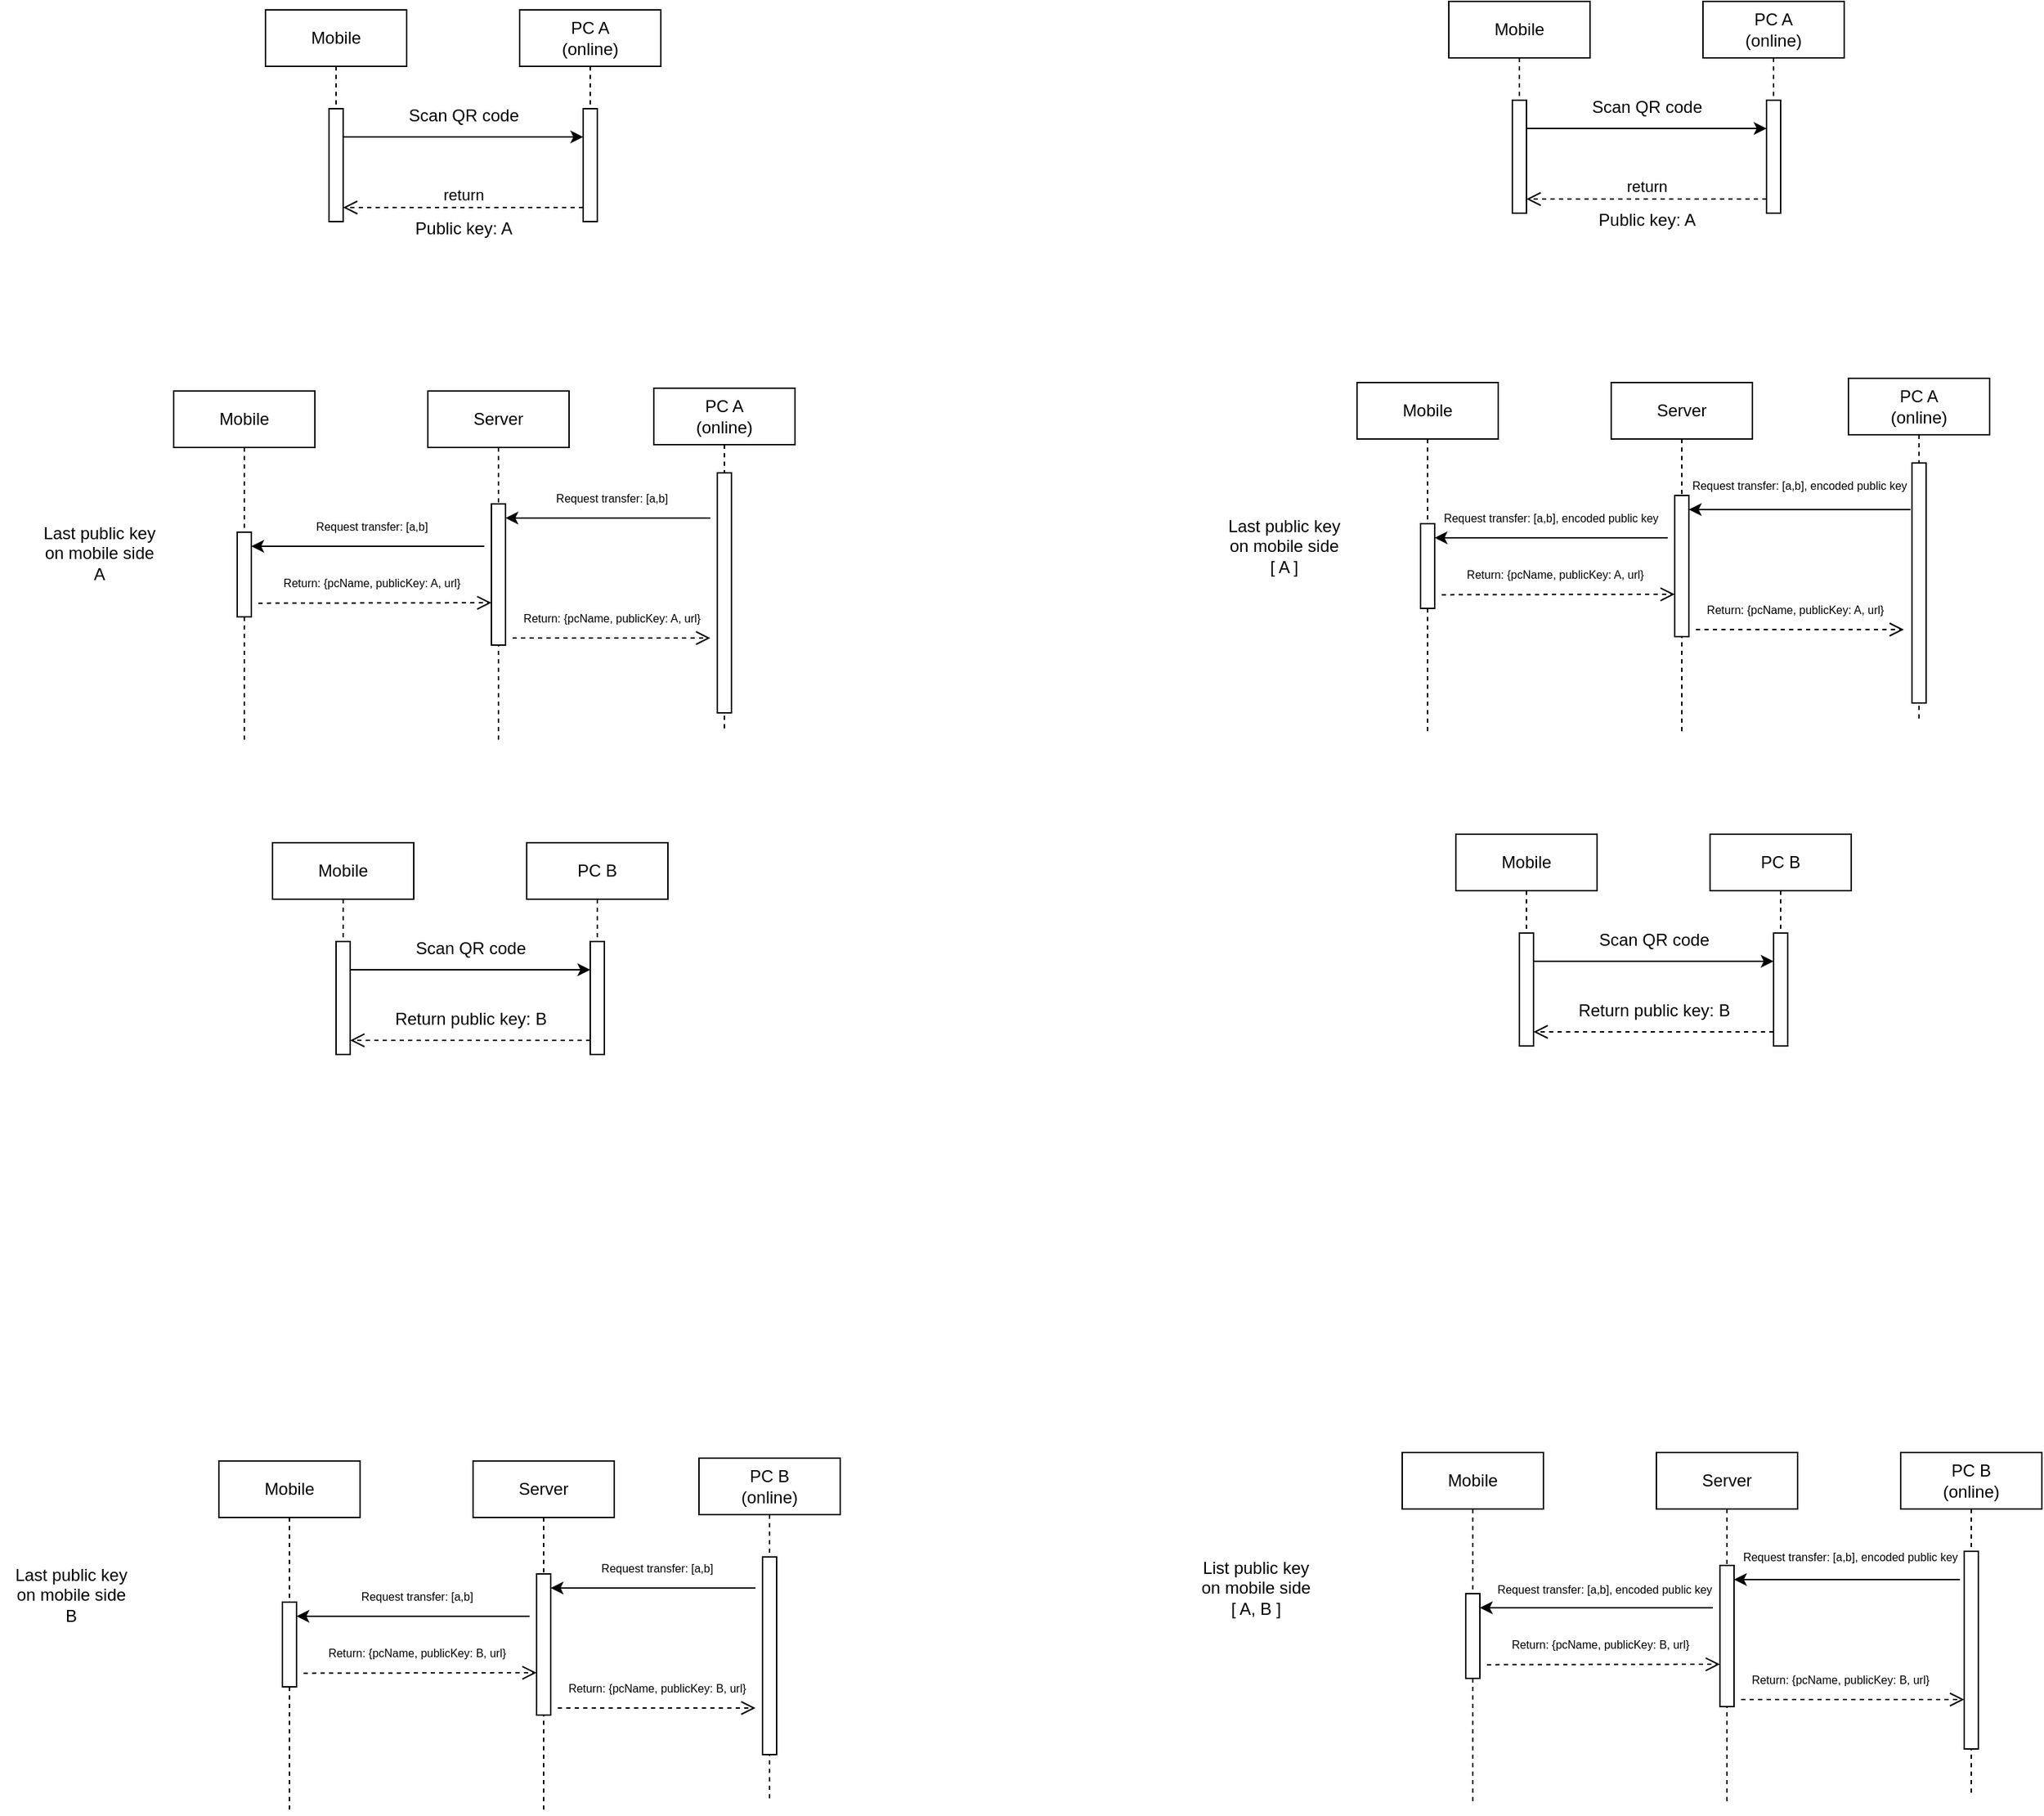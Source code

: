<mxfile version="21.1.8" type="github">
  <diagram name="Page-1" id="2YBvvXClWsGukQMizWep">
    <mxGraphModel dx="1195" dy="637" grid="0" gridSize="10" guides="1" tooltips="1" connect="1" arrows="1" fold="1" page="1" pageScale="1" pageWidth="850" pageHeight="1100" math="0" shadow="0">
      <root>
        <mxCell id="0" />
        <mxCell id="1" parent="0" />
        <mxCell id="aM9ryv3xv72pqoxQDRHE-1" value="Mobile" style="shape=umlLifeline;perimeter=lifelinePerimeter;whiteSpace=wrap;html=1;container=0;dropTarget=0;collapsible=0;recursiveResize=0;outlineConnect=0;portConstraint=eastwest;newEdgeStyle={&quot;edgeStyle&quot;:&quot;elbowEdgeStyle&quot;,&quot;elbow&quot;:&quot;vertical&quot;,&quot;curved&quot;:0,&quot;rounded&quot;:0};" parent="1" vertex="1">
          <mxGeometry x="235" y="120" width="100" height="150" as="geometry" />
        </mxCell>
        <mxCell id="aM9ryv3xv72pqoxQDRHE-2" value="" style="html=1;points=[];perimeter=orthogonalPerimeter;outlineConnect=0;targetShapes=umlLifeline;portConstraint=eastwest;newEdgeStyle={&quot;edgeStyle&quot;:&quot;elbowEdgeStyle&quot;,&quot;elbow&quot;:&quot;vertical&quot;,&quot;curved&quot;:0,&quot;rounded&quot;:0};" parent="aM9ryv3xv72pqoxQDRHE-1" vertex="1">
          <mxGeometry x="45" y="70" width="10" height="80" as="geometry" />
        </mxCell>
        <mxCell id="aM9ryv3xv72pqoxQDRHE-5" value="PC A&lt;br&gt;(online)" style="shape=umlLifeline;perimeter=lifelinePerimeter;whiteSpace=wrap;html=1;container=0;dropTarget=0;collapsible=0;recursiveResize=0;outlineConnect=0;portConstraint=eastwest;newEdgeStyle={&quot;edgeStyle&quot;:&quot;elbowEdgeStyle&quot;,&quot;elbow&quot;:&quot;vertical&quot;,&quot;curved&quot;:0,&quot;rounded&quot;:0};" parent="1" vertex="1">
          <mxGeometry x="415" y="120" width="100" height="150" as="geometry" />
        </mxCell>
        <mxCell id="aM9ryv3xv72pqoxQDRHE-6" value="" style="html=1;points=[];perimeter=orthogonalPerimeter;outlineConnect=0;targetShapes=umlLifeline;portConstraint=eastwest;newEdgeStyle={&quot;edgeStyle&quot;:&quot;elbowEdgeStyle&quot;,&quot;elbow&quot;:&quot;vertical&quot;,&quot;curved&quot;:0,&quot;rounded&quot;:0};" parent="aM9ryv3xv72pqoxQDRHE-5" vertex="1">
          <mxGeometry x="45" y="70" width="10" height="80" as="geometry" />
        </mxCell>
        <mxCell id="2AW4_zYqFoqguteAHVNt-7" value="" style="endArrow=classic;html=1;rounded=0;" edge="1" parent="1" source="aM9ryv3xv72pqoxQDRHE-2" target="aM9ryv3xv72pqoxQDRHE-6">
          <mxGeometry width="50" height="50" relative="1" as="geometry">
            <mxPoint x="290" y="230" as="sourcePoint" />
            <mxPoint x="450" y="210" as="targetPoint" />
            <Array as="points">
              <mxPoint x="370" y="210" />
            </Array>
          </mxGeometry>
        </mxCell>
        <mxCell id="2AW4_zYqFoqguteAHVNt-8" value="Scan QR code" style="text;html=1;align=center;verticalAlign=middle;resizable=0;points=[];autosize=1;strokeColor=none;fillColor=none;" vertex="1" parent="1">
          <mxGeometry x="325" y="180" width="100" height="30" as="geometry" />
        </mxCell>
        <mxCell id="2AW4_zYqFoqguteAHVNt-10" value="return" style="html=1;verticalAlign=bottom;endArrow=open;dashed=1;endSize=8;edgeStyle=elbowEdgeStyle;elbow=vertical;curved=0;rounded=0;" edge="1" parent="1" source="aM9ryv3xv72pqoxQDRHE-6" target="aM9ryv3xv72pqoxQDRHE-2">
          <mxGeometry relative="1" as="geometry">
            <mxPoint x="450" y="260" as="sourcePoint" />
            <mxPoint x="390" y="260" as="targetPoint" />
            <Array as="points">
              <mxPoint x="450" y="260" />
            </Array>
          </mxGeometry>
        </mxCell>
        <mxCell id="2AW4_zYqFoqguteAHVNt-11" value="Public key: A" style="text;html=1;align=center;verticalAlign=middle;resizable=0;points=[];autosize=1;strokeColor=none;fillColor=none;" vertex="1" parent="1">
          <mxGeometry x="330" y="260" width="90" height="30" as="geometry" />
        </mxCell>
        <mxCell id="2AW4_zYqFoqguteAHVNt-12" value="Mobile" style="shape=umlLifeline;perimeter=lifelinePerimeter;whiteSpace=wrap;html=1;container=0;dropTarget=0;collapsible=0;recursiveResize=0;outlineConnect=0;portConstraint=eastwest;newEdgeStyle={&quot;edgeStyle&quot;:&quot;elbowEdgeStyle&quot;,&quot;elbow&quot;:&quot;vertical&quot;,&quot;curved&quot;:0,&quot;rounded&quot;:0};" vertex="1" parent="1">
          <mxGeometry x="170" y="390" width="100" height="250" as="geometry" />
        </mxCell>
        <mxCell id="2AW4_zYqFoqguteAHVNt-13" value="" style="html=1;points=[];perimeter=orthogonalPerimeter;outlineConnect=0;targetShapes=umlLifeline;portConstraint=eastwest;newEdgeStyle={&quot;edgeStyle&quot;:&quot;elbowEdgeStyle&quot;,&quot;elbow&quot;:&quot;vertical&quot;,&quot;curved&quot;:0,&quot;rounded&quot;:0};" vertex="1" parent="2AW4_zYqFoqguteAHVNt-12">
          <mxGeometry x="45" y="100" width="10" height="60" as="geometry" />
        </mxCell>
        <mxCell id="2AW4_zYqFoqguteAHVNt-14" value="Server" style="shape=umlLifeline;perimeter=lifelinePerimeter;whiteSpace=wrap;html=1;container=0;dropTarget=0;collapsible=0;recursiveResize=0;outlineConnect=0;portConstraint=eastwest;newEdgeStyle={&quot;edgeStyle&quot;:&quot;elbowEdgeStyle&quot;,&quot;elbow&quot;:&quot;vertical&quot;,&quot;curved&quot;:0,&quot;rounded&quot;:0};" vertex="1" parent="1">
          <mxGeometry x="350" y="390" width="100" height="250" as="geometry" />
        </mxCell>
        <mxCell id="2AW4_zYqFoqguteAHVNt-15" value="" style="html=1;points=[];perimeter=orthogonalPerimeter;outlineConnect=0;targetShapes=umlLifeline;portConstraint=eastwest;newEdgeStyle={&quot;edgeStyle&quot;:&quot;elbowEdgeStyle&quot;,&quot;elbow&quot;:&quot;vertical&quot;,&quot;curved&quot;:0,&quot;rounded&quot;:0};" vertex="1" parent="2AW4_zYqFoqguteAHVNt-14">
          <mxGeometry x="45" y="80" width="10" height="100" as="geometry" />
        </mxCell>
        <mxCell id="2AW4_zYqFoqguteAHVNt-18" value="" style="html=1;verticalAlign=bottom;endArrow=open;dashed=1;endSize=8;edgeStyle=elbowEdgeStyle;elbow=vertical;curved=0;rounded=0;" edge="1" parent="1" target="2AW4_zYqFoqguteAHVNt-15">
          <mxGeometry relative="1" as="geometry">
            <mxPoint x="230" y="540.33" as="sourcePoint" />
            <mxPoint x="390" y="540" as="targetPoint" />
            <Array as="points">
              <mxPoint x="260" y="540" />
            </Array>
          </mxGeometry>
        </mxCell>
        <mxCell id="2AW4_zYqFoqguteAHVNt-20" value="PC A&lt;br&gt;(online)" style="shape=umlLifeline;perimeter=lifelinePerimeter;whiteSpace=wrap;html=1;container=0;dropTarget=0;collapsible=0;recursiveResize=0;outlineConnect=0;portConstraint=eastwest;newEdgeStyle={&quot;edgeStyle&quot;:&quot;elbowEdgeStyle&quot;,&quot;elbow&quot;:&quot;vertical&quot;,&quot;curved&quot;:0,&quot;rounded&quot;:0};" vertex="1" parent="1">
          <mxGeometry x="510" y="388" width="100" height="242" as="geometry" />
        </mxCell>
        <mxCell id="2AW4_zYqFoqguteAHVNt-21" value="" style="html=1;points=[];perimeter=orthogonalPerimeter;outlineConnect=0;targetShapes=umlLifeline;portConstraint=eastwest;newEdgeStyle={&quot;edgeStyle&quot;:&quot;elbowEdgeStyle&quot;,&quot;elbow&quot;:&quot;vertical&quot;,&quot;curved&quot;:0,&quot;rounded&quot;:0};" vertex="1" parent="2AW4_zYqFoqguteAHVNt-20">
          <mxGeometry x="45" y="60" width="10" height="170" as="geometry" />
        </mxCell>
        <mxCell id="2AW4_zYqFoqguteAHVNt-22" value="" style="endArrow=classic;html=1;rounded=0;" edge="1" parent="1" target="2AW4_zYqFoqguteAHVNt-15">
          <mxGeometry width="50" height="50" relative="1" as="geometry">
            <mxPoint x="550" y="480" as="sourcePoint" />
            <mxPoint x="410" y="470" as="targetPoint" />
            <Array as="points">
              <mxPoint x="410" y="480" />
            </Array>
          </mxGeometry>
        </mxCell>
        <mxCell id="2AW4_zYqFoqguteAHVNt-23" value="&lt;font style=&quot;font-size: 8px;&quot;&gt;Request transfer: [a,b]&lt;/font&gt;" style="text;html=1;align=center;verticalAlign=middle;resizable=0;points=[];autosize=1;strokeColor=none;fillColor=none;" vertex="1" parent="1">
          <mxGeometry x="430" y="450" width="100" height="30" as="geometry" />
        </mxCell>
        <mxCell id="2AW4_zYqFoqguteAHVNt-24" value="" style="endArrow=classic;html=1;rounded=0;" edge="1" parent="1" target="2AW4_zYqFoqguteAHVNt-13">
          <mxGeometry width="50" height="50" relative="1" as="geometry">
            <mxPoint x="390" y="500" as="sourcePoint" />
            <mxPoint x="450" y="500" as="targetPoint" />
            <Array as="points">
              <mxPoint x="350" y="500" />
              <mxPoint x="310" y="500" />
              <mxPoint x="230" y="500" />
            </Array>
          </mxGeometry>
        </mxCell>
        <mxCell id="2AW4_zYqFoqguteAHVNt-27" value="&lt;font style=&quot;font-size: 8px;&quot;&gt;Request transfer: [a,b]&lt;/font&gt;" style="text;html=1;align=center;verticalAlign=middle;resizable=0;points=[];autosize=1;strokeColor=none;fillColor=none;" vertex="1" parent="1">
          <mxGeometry x="260" y="470" width="100" height="30" as="geometry" />
        </mxCell>
        <mxCell id="2AW4_zYqFoqguteAHVNt-29" value="&lt;font style=&quot;font-size: 8px;&quot;&gt;Return: {pcName, publicKey: A, url}&lt;/font&gt;" style="text;html=1;align=center;verticalAlign=middle;resizable=0;points=[];autosize=1;strokeColor=none;fillColor=none;" vertex="1" parent="1">
          <mxGeometry x="235" y="510" width="150" height="30" as="geometry" />
        </mxCell>
        <mxCell id="2AW4_zYqFoqguteAHVNt-31" value="&lt;font style=&quot;font-size: 8px;&quot;&gt;Return: {pcName, publicKey: A, url}&lt;/font&gt;" style="text;html=1;align=center;verticalAlign=middle;resizable=0;points=[];autosize=1;strokeColor=none;fillColor=none;" vertex="1" parent="1">
          <mxGeometry x="405" y="535" width="150" height="30" as="geometry" />
        </mxCell>
        <mxCell id="2AW4_zYqFoqguteAHVNt-32" value="" style="html=1;verticalAlign=bottom;endArrow=open;dashed=1;endSize=8;edgeStyle=elbowEdgeStyle;elbow=vertical;curved=0;rounded=0;" edge="1" parent="1">
          <mxGeometry relative="1" as="geometry">
            <mxPoint x="410" y="565" as="sourcePoint" />
            <mxPoint x="550" y="565" as="targetPoint" />
            <Array as="points">
              <mxPoint x="480" y="565" />
            </Array>
          </mxGeometry>
        </mxCell>
        <mxCell id="2AW4_zYqFoqguteAHVNt-61" value="Mobile" style="shape=umlLifeline;perimeter=lifelinePerimeter;whiteSpace=wrap;html=1;container=0;dropTarget=0;collapsible=0;recursiveResize=0;outlineConnect=0;portConstraint=eastwest;newEdgeStyle={&quot;edgeStyle&quot;:&quot;elbowEdgeStyle&quot;,&quot;elbow&quot;:&quot;vertical&quot;,&quot;curved&quot;:0,&quot;rounded&quot;:0};" vertex="1" parent="1">
          <mxGeometry x="202" y="1148" width="100" height="250" as="geometry" />
        </mxCell>
        <mxCell id="2AW4_zYqFoqguteAHVNt-62" value="" style="html=1;points=[];perimeter=orthogonalPerimeter;outlineConnect=0;targetShapes=umlLifeline;portConstraint=eastwest;newEdgeStyle={&quot;edgeStyle&quot;:&quot;elbowEdgeStyle&quot;,&quot;elbow&quot;:&quot;vertical&quot;,&quot;curved&quot;:0,&quot;rounded&quot;:0};" vertex="1" parent="2AW4_zYqFoqguteAHVNt-61">
          <mxGeometry x="45" y="100" width="10" height="60" as="geometry" />
        </mxCell>
        <mxCell id="2AW4_zYqFoqguteAHVNt-63" value="Server" style="shape=umlLifeline;perimeter=lifelinePerimeter;whiteSpace=wrap;html=1;container=0;dropTarget=0;collapsible=0;recursiveResize=0;outlineConnect=0;portConstraint=eastwest;newEdgeStyle={&quot;edgeStyle&quot;:&quot;elbowEdgeStyle&quot;,&quot;elbow&quot;:&quot;vertical&quot;,&quot;curved&quot;:0,&quot;rounded&quot;:0};" vertex="1" parent="1">
          <mxGeometry x="382" y="1148" width="100" height="250" as="geometry" />
        </mxCell>
        <mxCell id="2AW4_zYqFoqguteAHVNt-64" value="" style="html=1;points=[];perimeter=orthogonalPerimeter;outlineConnect=0;targetShapes=umlLifeline;portConstraint=eastwest;newEdgeStyle={&quot;edgeStyle&quot;:&quot;elbowEdgeStyle&quot;,&quot;elbow&quot;:&quot;vertical&quot;,&quot;curved&quot;:0,&quot;rounded&quot;:0};" vertex="1" parent="2AW4_zYqFoqguteAHVNt-63">
          <mxGeometry x="45" y="80" width="10" height="100" as="geometry" />
        </mxCell>
        <mxCell id="2AW4_zYqFoqguteAHVNt-65" value="" style="html=1;verticalAlign=bottom;endArrow=open;dashed=1;endSize=8;edgeStyle=elbowEdgeStyle;elbow=vertical;curved=0;rounded=0;" edge="1" parent="1" target="2AW4_zYqFoqguteAHVNt-64">
          <mxGeometry relative="1" as="geometry">
            <mxPoint x="262" y="1298.33" as="sourcePoint" />
            <mxPoint x="422" y="1298" as="targetPoint" />
            <Array as="points">
              <mxPoint x="292" y="1298" />
            </Array>
          </mxGeometry>
        </mxCell>
        <mxCell id="2AW4_zYqFoqguteAHVNt-66" value="PC B&lt;br&gt;(online)" style="shape=umlLifeline;perimeter=lifelinePerimeter;whiteSpace=wrap;html=1;container=0;dropTarget=0;collapsible=0;recursiveResize=0;outlineConnect=0;portConstraint=eastwest;newEdgeStyle={&quot;edgeStyle&quot;:&quot;elbowEdgeStyle&quot;,&quot;elbow&quot;:&quot;vertical&quot;,&quot;curved&quot;:0,&quot;rounded&quot;:0};" vertex="1" parent="1">
          <mxGeometry x="542" y="1146" width="100" height="242" as="geometry" />
        </mxCell>
        <mxCell id="2AW4_zYqFoqguteAHVNt-67" value="" style="html=1;points=[];perimeter=orthogonalPerimeter;outlineConnect=0;targetShapes=umlLifeline;portConstraint=eastwest;newEdgeStyle={&quot;edgeStyle&quot;:&quot;elbowEdgeStyle&quot;,&quot;elbow&quot;:&quot;vertical&quot;,&quot;curved&quot;:0,&quot;rounded&quot;:0};" vertex="1" parent="2AW4_zYqFoqguteAHVNt-66">
          <mxGeometry x="45" y="70" width="10" height="140" as="geometry" />
        </mxCell>
        <mxCell id="2AW4_zYqFoqguteAHVNt-68" value="" style="endArrow=classic;html=1;rounded=0;" edge="1" parent="1" target="2AW4_zYqFoqguteAHVNt-64">
          <mxGeometry width="50" height="50" relative="1" as="geometry">
            <mxPoint x="582" y="1238" as="sourcePoint" />
            <mxPoint x="442" y="1228" as="targetPoint" />
            <Array as="points">
              <mxPoint x="442" y="1238" />
            </Array>
          </mxGeometry>
        </mxCell>
        <mxCell id="2AW4_zYqFoqguteAHVNt-69" value="&lt;font style=&quot;font-size: 8px;&quot;&gt;Request transfer: [a,b]&lt;/font&gt;" style="text;html=1;align=center;verticalAlign=middle;resizable=0;points=[];autosize=1;strokeColor=none;fillColor=none;" vertex="1" parent="1">
          <mxGeometry x="462" y="1208" width="100" height="30" as="geometry" />
        </mxCell>
        <mxCell id="2AW4_zYqFoqguteAHVNt-70" value="" style="endArrow=classic;html=1;rounded=0;" edge="1" parent="1" target="2AW4_zYqFoqguteAHVNt-62">
          <mxGeometry width="50" height="50" relative="1" as="geometry">
            <mxPoint x="422" y="1258" as="sourcePoint" />
            <mxPoint x="482" y="1258" as="targetPoint" />
            <Array as="points">
              <mxPoint x="382" y="1258" />
              <mxPoint x="342" y="1258" />
              <mxPoint x="262" y="1258" />
            </Array>
          </mxGeometry>
        </mxCell>
        <mxCell id="2AW4_zYqFoqguteAHVNt-71" value="&lt;font style=&quot;font-size: 8px;&quot;&gt;Request transfer: [a,b]&lt;/font&gt;" style="text;html=1;align=center;verticalAlign=middle;resizable=0;points=[];autosize=1;strokeColor=none;fillColor=none;" vertex="1" parent="1">
          <mxGeometry x="292" y="1228" width="100" height="30" as="geometry" />
        </mxCell>
        <mxCell id="2AW4_zYqFoqguteAHVNt-72" value="&lt;font style=&quot;font-size: 8px;&quot;&gt;Return: {pcName, publicKey: B, url}&lt;/font&gt;" style="text;html=1;align=center;verticalAlign=middle;resizable=0;points=[];autosize=1;strokeColor=none;fillColor=none;" vertex="1" parent="1">
          <mxGeometry x="267" y="1268" width="150" height="30" as="geometry" />
        </mxCell>
        <mxCell id="2AW4_zYqFoqguteAHVNt-73" value="&lt;font style=&quot;font-size: 8px;&quot;&gt;Return: {pcName, publicKey: B, url}&lt;/font&gt;" style="text;html=1;align=center;verticalAlign=middle;resizable=0;points=[];autosize=1;strokeColor=none;fillColor=none;" vertex="1" parent="1">
          <mxGeometry x="437" y="1293" width="150" height="30" as="geometry" />
        </mxCell>
        <mxCell id="2AW4_zYqFoqguteAHVNt-74" value="" style="html=1;verticalAlign=bottom;endArrow=open;dashed=1;endSize=8;edgeStyle=elbowEdgeStyle;elbow=vertical;curved=0;rounded=0;" edge="1" parent="1">
          <mxGeometry relative="1" as="geometry">
            <mxPoint x="442" y="1323" as="sourcePoint" />
            <mxPoint x="582" y="1323" as="targetPoint" />
            <Array as="points">
              <mxPoint x="512" y="1323" />
            </Array>
          </mxGeometry>
        </mxCell>
        <mxCell id="2AW4_zYqFoqguteAHVNt-75" value="Last public key&lt;br&gt;on mobile side&lt;br&gt;A" style="text;html=1;align=center;verticalAlign=middle;resizable=0;points=[];autosize=1;strokeColor=none;fillColor=none;" vertex="1" parent="1">
          <mxGeometry x="67" y="475" width="100" height="60" as="geometry" />
        </mxCell>
        <mxCell id="2AW4_zYqFoqguteAHVNt-76" value="Mobile" style="shape=umlLifeline;perimeter=lifelinePerimeter;whiteSpace=wrap;html=1;container=0;dropTarget=0;collapsible=0;recursiveResize=0;outlineConnect=0;portConstraint=eastwest;newEdgeStyle={&quot;edgeStyle&quot;:&quot;elbowEdgeStyle&quot;,&quot;elbow&quot;:&quot;vertical&quot;,&quot;curved&quot;:0,&quot;rounded&quot;:0};" vertex="1" parent="1">
          <mxGeometry x="240" y="710" width="100" height="150" as="geometry" />
        </mxCell>
        <mxCell id="2AW4_zYqFoqguteAHVNt-77" value="" style="html=1;points=[];perimeter=orthogonalPerimeter;outlineConnect=0;targetShapes=umlLifeline;portConstraint=eastwest;newEdgeStyle={&quot;edgeStyle&quot;:&quot;elbowEdgeStyle&quot;,&quot;elbow&quot;:&quot;vertical&quot;,&quot;curved&quot;:0,&quot;rounded&quot;:0};" vertex="1" parent="2AW4_zYqFoqguteAHVNt-76">
          <mxGeometry x="45" y="70" width="10" height="80" as="geometry" />
        </mxCell>
        <mxCell id="2AW4_zYqFoqguteAHVNt-78" value="PC B" style="shape=umlLifeline;perimeter=lifelinePerimeter;whiteSpace=wrap;html=1;container=0;dropTarget=0;collapsible=0;recursiveResize=0;outlineConnect=0;portConstraint=eastwest;newEdgeStyle={&quot;edgeStyle&quot;:&quot;elbowEdgeStyle&quot;,&quot;elbow&quot;:&quot;vertical&quot;,&quot;curved&quot;:0,&quot;rounded&quot;:0};" vertex="1" parent="1">
          <mxGeometry x="420" y="710" width="100" height="150" as="geometry" />
        </mxCell>
        <mxCell id="2AW4_zYqFoqguteAHVNt-79" value="" style="html=1;points=[];perimeter=orthogonalPerimeter;outlineConnect=0;targetShapes=umlLifeline;portConstraint=eastwest;newEdgeStyle={&quot;edgeStyle&quot;:&quot;elbowEdgeStyle&quot;,&quot;elbow&quot;:&quot;vertical&quot;,&quot;curved&quot;:0,&quot;rounded&quot;:0};" vertex="1" parent="2AW4_zYqFoqguteAHVNt-78">
          <mxGeometry x="45" y="70" width="10" height="80" as="geometry" />
        </mxCell>
        <mxCell id="2AW4_zYqFoqguteAHVNt-80" value="" style="endArrow=classic;html=1;rounded=0;" edge="1" parent="1" source="2AW4_zYqFoqguteAHVNt-77" target="2AW4_zYqFoqguteAHVNt-79">
          <mxGeometry width="50" height="50" relative="1" as="geometry">
            <mxPoint x="295" y="820" as="sourcePoint" />
            <mxPoint x="455" y="800" as="targetPoint" />
            <Array as="points">
              <mxPoint x="375" y="800" />
            </Array>
          </mxGeometry>
        </mxCell>
        <mxCell id="2AW4_zYqFoqguteAHVNt-81" value="Scan QR code" style="text;html=1;align=center;verticalAlign=middle;resizable=0;points=[];autosize=1;strokeColor=none;fillColor=none;" vertex="1" parent="1">
          <mxGeometry x="330" y="770" width="100" height="30" as="geometry" />
        </mxCell>
        <mxCell id="2AW4_zYqFoqguteAHVNt-82" value="" style="html=1;verticalAlign=bottom;endArrow=open;dashed=1;endSize=8;edgeStyle=elbowEdgeStyle;elbow=vertical;curved=0;rounded=0;" edge="1" parent="1" source="2AW4_zYqFoqguteAHVNt-79" target="2AW4_zYqFoqguteAHVNt-77">
          <mxGeometry relative="1" as="geometry">
            <mxPoint x="455" y="850" as="sourcePoint" />
            <mxPoint x="395" y="850" as="targetPoint" />
            <Array as="points">
              <mxPoint x="455" y="850" />
            </Array>
          </mxGeometry>
        </mxCell>
        <mxCell id="2AW4_zYqFoqguteAHVNt-83" value="Return public key: B" style="text;html=1;align=center;verticalAlign=middle;resizable=0;points=[];autosize=1;strokeColor=none;fillColor=none;" vertex="1" parent="1">
          <mxGeometry x="315" y="820" width="130" height="30" as="geometry" />
        </mxCell>
        <mxCell id="2AW4_zYqFoqguteAHVNt-85" value="Last public key&lt;br&gt;on mobile side&lt;br&gt;B" style="text;html=1;align=center;verticalAlign=middle;resizable=0;points=[];autosize=1;strokeColor=none;fillColor=none;" vertex="1" parent="1">
          <mxGeometry x="47" y="1213" width="100" height="60" as="geometry" />
        </mxCell>
        <mxCell id="2AW4_zYqFoqguteAHVNt-132" value="Mobile" style="shape=umlLifeline;perimeter=lifelinePerimeter;whiteSpace=wrap;html=1;container=0;dropTarget=0;collapsible=0;recursiveResize=0;outlineConnect=0;portConstraint=eastwest;newEdgeStyle={&quot;edgeStyle&quot;:&quot;elbowEdgeStyle&quot;,&quot;elbow&quot;:&quot;vertical&quot;,&quot;curved&quot;:0,&quot;rounded&quot;:0};" vertex="1" parent="1">
          <mxGeometry x="1073" y="114" width="100" height="150" as="geometry" />
        </mxCell>
        <mxCell id="2AW4_zYqFoqguteAHVNt-133" value="" style="html=1;points=[];perimeter=orthogonalPerimeter;outlineConnect=0;targetShapes=umlLifeline;portConstraint=eastwest;newEdgeStyle={&quot;edgeStyle&quot;:&quot;elbowEdgeStyle&quot;,&quot;elbow&quot;:&quot;vertical&quot;,&quot;curved&quot;:0,&quot;rounded&quot;:0};" vertex="1" parent="2AW4_zYqFoqguteAHVNt-132">
          <mxGeometry x="45" y="70" width="10" height="80" as="geometry" />
        </mxCell>
        <mxCell id="2AW4_zYqFoqguteAHVNt-134" value="PC A&lt;br&gt;(online)" style="shape=umlLifeline;perimeter=lifelinePerimeter;whiteSpace=wrap;html=1;container=0;dropTarget=0;collapsible=0;recursiveResize=0;outlineConnect=0;portConstraint=eastwest;newEdgeStyle={&quot;edgeStyle&quot;:&quot;elbowEdgeStyle&quot;,&quot;elbow&quot;:&quot;vertical&quot;,&quot;curved&quot;:0,&quot;rounded&quot;:0};" vertex="1" parent="1">
          <mxGeometry x="1253" y="114" width="100" height="150" as="geometry" />
        </mxCell>
        <mxCell id="2AW4_zYqFoqguteAHVNt-135" value="" style="html=1;points=[];perimeter=orthogonalPerimeter;outlineConnect=0;targetShapes=umlLifeline;portConstraint=eastwest;newEdgeStyle={&quot;edgeStyle&quot;:&quot;elbowEdgeStyle&quot;,&quot;elbow&quot;:&quot;vertical&quot;,&quot;curved&quot;:0,&quot;rounded&quot;:0};" vertex="1" parent="2AW4_zYqFoqguteAHVNt-134">
          <mxGeometry x="45" y="70" width="10" height="80" as="geometry" />
        </mxCell>
        <mxCell id="2AW4_zYqFoqguteAHVNt-136" value="" style="endArrow=classic;html=1;rounded=0;" edge="1" parent="1" source="2AW4_zYqFoqguteAHVNt-133" target="2AW4_zYqFoqguteAHVNt-135">
          <mxGeometry width="50" height="50" relative="1" as="geometry">
            <mxPoint x="1128" y="224" as="sourcePoint" />
            <mxPoint x="1288" y="204" as="targetPoint" />
            <Array as="points">
              <mxPoint x="1208" y="204" />
            </Array>
          </mxGeometry>
        </mxCell>
        <mxCell id="2AW4_zYqFoqguteAHVNt-137" value="Scan QR code" style="text;html=1;align=center;verticalAlign=middle;resizable=0;points=[];autosize=1;strokeColor=none;fillColor=none;" vertex="1" parent="1">
          <mxGeometry x="1163" y="174" width="100" height="30" as="geometry" />
        </mxCell>
        <mxCell id="2AW4_zYqFoqguteAHVNt-138" value="return" style="html=1;verticalAlign=bottom;endArrow=open;dashed=1;endSize=8;edgeStyle=elbowEdgeStyle;elbow=vertical;curved=0;rounded=0;" edge="1" parent="1" source="2AW4_zYqFoqguteAHVNt-135" target="2AW4_zYqFoqguteAHVNt-133">
          <mxGeometry relative="1" as="geometry">
            <mxPoint x="1288" y="254" as="sourcePoint" />
            <mxPoint x="1228" y="254" as="targetPoint" />
            <Array as="points">
              <mxPoint x="1288" y="254" />
            </Array>
          </mxGeometry>
        </mxCell>
        <mxCell id="2AW4_zYqFoqguteAHVNt-139" value="Public key: A" style="text;html=1;align=center;verticalAlign=middle;resizable=0;points=[];autosize=1;strokeColor=none;fillColor=none;" vertex="1" parent="1">
          <mxGeometry x="1168" y="254" width="90" height="30" as="geometry" />
        </mxCell>
        <mxCell id="2AW4_zYqFoqguteAHVNt-140" value="Mobile" style="shape=umlLifeline;perimeter=lifelinePerimeter;whiteSpace=wrap;html=1;container=0;dropTarget=0;collapsible=0;recursiveResize=0;outlineConnect=0;portConstraint=eastwest;newEdgeStyle={&quot;edgeStyle&quot;:&quot;elbowEdgeStyle&quot;,&quot;elbow&quot;:&quot;vertical&quot;,&quot;curved&quot;:0,&quot;rounded&quot;:0};" vertex="1" parent="1">
          <mxGeometry x="1008" y="384" width="100" height="250" as="geometry" />
        </mxCell>
        <mxCell id="2AW4_zYqFoqguteAHVNt-141" value="" style="html=1;points=[];perimeter=orthogonalPerimeter;outlineConnect=0;targetShapes=umlLifeline;portConstraint=eastwest;newEdgeStyle={&quot;edgeStyle&quot;:&quot;elbowEdgeStyle&quot;,&quot;elbow&quot;:&quot;vertical&quot;,&quot;curved&quot;:0,&quot;rounded&quot;:0};" vertex="1" parent="2AW4_zYqFoqguteAHVNt-140">
          <mxGeometry x="45" y="100" width="10" height="60" as="geometry" />
        </mxCell>
        <mxCell id="2AW4_zYqFoqguteAHVNt-142" value="Server" style="shape=umlLifeline;perimeter=lifelinePerimeter;whiteSpace=wrap;html=1;container=0;dropTarget=0;collapsible=0;recursiveResize=0;outlineConnect=0;portConstraint=eastwest;newEdgeStyle={&quot;edgeStyle&quot;:&quot;elbowEdgeStyle&quot;,&quot;elbow&quot;:&quot;vertical&quot;,&quot;curved&quot;:0,&quot;rounded&quot;:0};" vertex="1" parent="1">
          <mxGeometry x="1188" y="384" width="100" height="250" as="geometry" />
        </mxCell>
        <mxCell id="2AW4_zYqFoqguteAHVNt-143" value="" style="html=1;points=[];perimeter=orthogonalPerimeter;outlineConnect=0;targetShapes=umlLifeline;portConstraint=eastwest;newEdgeStyle={&quot;edgeStyle&quot;:&quot;elbowEdgeStyle&quot;,&quot;elbow&quot;:&quot;vertical&quot;,&quot;curved&quot;:0,&quot;rounded&quot;:0};" vertex="1" parent="2AW4_zYqFoqguteAHVNt-142">
          <mxGeometry x="45" y="80" width="10" height="100" as="geometry" />
        </mxCell>
        <mxCell id="2AW4_zYqFoqguteAHVNt-144" value="" style="html=1;verticalAlign=bottom;endArrow=open;dashed=1;endSize=8;edgeStyle=elbowEdgeStyle;elbow=vertical;curved=0;rounded=0;" edge="1" parent="1" target="2AW4_zYqFoqguteAHVNt-143">
          <mxGeometry relative="1" as="geometry">
            <mxPoint x="1068" y="534.33" as="sourcePoint" />
            <mxPoint x="1228" y="534" as="targetPoint" />
            <Array as="points">
              <mxPoint x="1098" y="534" />
            </Array>
          </mxGeometry>
        </mxCell>
        <mxCell id="2AW4_zYqFoqguteAHVNt-145" value="PC A&lt;br&gt;(online)" style="shape=umlLifeline;perimeter=lifelinePerimeter;whiteSpace=wrap;html=1;container=0;dropTarget=0;collapsible=0;recursiveResize=0;outlineConnect=0;portConstraint=eastwest;newEdgeStyle={&quot;edgeStyle&quot;:&quot;elbowEdgeStyle&quot;,&quot;elbow&quot;:&quot;vertical&quot;,&quot;curved&quot;:0,&quot;rounded&quot;:0};" vertex="1" parent="1">
          <mxGeometry x="1356" y="381" width="100" height="242" as="geometry" />
        </mxCell>
        <mxCell id="2AW4_zYqFoqguteAHVNt-146" value="" style="html=1;points=[];perimeter=orthogonalPerimeter;outlineConnect=0;targetShapes=umlLifeline;portConstraint=eastwest;newEdgeStyle={&quot;edgeStyle&quot;:&quot;elbowEdgeStyle&quot;,&quot;elbow&quot;:&quot;vertical&quot;,&quot;curved&quot;:0,&quot;rounded&quot;:0};" vertex="1" parent="2AW4_zYqFoqguteAHVNt-145">
          <mxGeometry x="45" y="60" width="10" height="170" as="geometry" />
        </mxCell>
        <mxCell id="2AW4_zYqFoqguteAHVNt-147" value="" style="endArrow=classic;html=1;rounded=0;" edge="1" parent="1" target="2AW4_zYqFoqguteAHVNt-143">
          <mxGeometry width="50" height="50" relative="1" as="geometry">
            <mxPoint x="1400" y="474" as="sourcePoint" />
            <mxPoint x="1248" y="464" as="targetPoint" />
            <Array as="points">
              <mxPoint x="1248" y="474" />
            </Array>
          </mxGeometry>
        </mxCell>
        <mxCell id="2AW4_zYqFoqguteAHVNt-148" value="&lt;font style=&quot;font-size: 8px;&quot;&gt;Request transfer: [a,b], encoded public key&lt;/font&gt;" style="text;html=1;align=center;verticalAlign=middle;resizable=0;points=[];autosize=1;strokeColor=none;fillColor=none;" vertex="1" parent="1">
          <mxGeometry x="1236" y="443" width="170" height="26" as="geometry" />
        </mxCell>
        <mxCell id="2AW4_zYqFoqguteAHVNt-149" value="" style="endArrow=classic;html=1;rounded=0;" edge="1" parent="1" target="2AW4_zYqFoqguteAHVNt-141">
          <mxGeometry width="50" height="50" relative="1" as="geometry">
            <mxPoint x="1228" y="494" as="sourcePoint" />
            <mxPoint x="1288" y="494" as="targetPoint" />
            <Array as="points">
              <mxPoint x="1188" y="494" />
              <mxPoint x="1148" y="494" />
              <mxPoint x="1068" y="494" />
            </Array>
          </mxGeometry>
        </mxCell>
        <mxCell id="2AW4_zYqFoqguteAHVNt-150" value="&lt;font style=&quot;font-size: 8px;&quot;&gt;Request transfer: [a,b], encoded public key&lt;/font&gt;" style="text;html=1;align=center;verticalAlign=middle;resizable=0;points=[];autosize=1;strokeColor=none;fillColor=none;" vertex="1" parent="1">
          <mxGeometry x="1060" y="466" width="170" height="26" as="geometry" />
        </mxCell>
        <mxCell id="2AW4_zYqFoqguteAHVNt-151" value="&lt;font style=&quot;font-size: 8px;&quot;&gt;Return: {pcName, publicKey: A, url}&lt;/font&gt;" style="text;html=1;align=center;verticalAlign=middle;resizable=0;points=[];autosize=1;strokeColor=none;fillColor=none;" vertex="1" parent="1">
          <mxGeometry x="1073" y="504" width="150" height="30" as="geometry" />
        </mxCell>
        <mxCell id="2AW4_zYqFoqguteAHVNt-152" value="&lt;font style=&quot;font-size: 8px;&quot;&gt;Return: {pcName, publicKey: A, url}&lt;/font&gt;" style="text;html=1;align=center;verticalAlign=middle;resizable=0;points=[];autosize=1;strokeColor=none;fillColor=none;" vertex="1" parent="1">
          <mxGeometry x="1243" y="529" width="150" height="30" as="geometry" />
        </mxCell>
        <mxCell id="2AW4_zYqFoqguteAHVNt-153" value="" style="html=1;verticalAlign=bottom;endArrow=open;dashed=1;endSize=8;edgeStyle=elbowEdgeStyle;elbow=vertical;curved=0;rounded=0;entryX=1.015;entryY=0.981;entryDx=0;entryDy=0;entryPerimeter=0;" edge="1" parent="1" target="2AW4_zYqFoqguteAHVNt-152">
          <mxGeometry relative="1" as="geometry">
            <mxPoint x="1248" y="559" as="sourcePoint" />
            <mxPoint x="1388" y="559" as="targetPoint" />
            <Array as="points">
              <mxPoint x="1318" y="559" />
            </Array>
          </mxGeometry>
        </mxCell>
        <mxCell id="2AW4_zYqFoqguteAHVNt-154" value="Mobile" style="shape=umlLifeline;perimeter=lifelinePerimeter;whiteSpace=wrap;html=1;container=0;dropTarget=0;collapsible=0;recursiveResize=0;outlineConnect=0;portConstraint=eastwest;newEdgeStyle={&quot;edgeStyle&quot;:&quot;elbowEdgeStyle&quot;,&quot;elbow&quot;:&quot;vertical&quot;,&quot;curved&quot;:0,&quot;rounded&quot;:0};" vertex="1" parent="1">
          <mxGeometry x="1040" y="1142" width="100" height="250" as="geometry" />
        </mxCell>
        <mxCell id="2AW4_zYqFoqguteAHVNt-155" value="" style="html=1;points=[];perimeter=orthogonalPerimeter;outlineConnect=0;targetShapes=umlLifeline;portConstraint=eastwest;newEdgeStyle={&quot;edgeStyle&quot;:&quot;elbowEdgeStyle&quot;,&quot;elbow&quot;:&quot;vertical&quot;,&quot;curved&quot;:0,&quot;rounded&quot;:0};" vertex="1" parent="2AW4_zYqFoqguteAHVNt-154">
          <mxGeometry x="45" y="100" width="10" height="60" as="geometry" />
        </mxCell>
        <mxCell id="2AW4_zYqFoqguteAHVNt-156" value="Server" style="shape=umlLifeline;perimeter=lifelinePerimeter;whiteSpace=wrap;html=1;container=0;dropTarget=0;collapsible=0;recursiveResize=0;outlineConnect=0;portConstraint=eastwest;newEdgeStyle={&quot;edgeStyle&quot;:&quot;elbowEdgeStyle&quot;,&quot;elbow&quot;:&quot;vertical&quot;,&quot;curved&quot;:0,&quot;rounded&quot;:0};" vertex="1" parent="1">
          <mxGeometry x="1220" y="1142" width="100" height="250" as="geometry" />
        </mxCell>
        <mxCell id="2AW4_zYqFoqguteAHVNt-157" value="" style="html=1;points=[];perimeter=orthogonalPerimeter;outlineConnect=0;targetShapes=umlLifeline;portConstraint=eastwest;newEdgeStyle={&quot;edgeStyle&quot;:&quot;elbowEdgeStyle&quot;,&quot;elbow&quot;:&quot;vertical&quot;,&quot;curved&quot;:0,&quot;rounded&quot;:0};" vertex="1" parent="2AW4_zYqFoqguteAHVNt-156">
          <mxGeometry x="45" y="80" width="10" height="100" as="geometry" />
        </mxCell>
        <mxCell id="2AW4_zYqFoqguteAHVNt-158" value="" style="html=1;verticalAlign=bottom;endArrow=open;dashed=1;endSize=8;edgeStyle=elbowEdgeStyle;elbow=vertical;curved=0;rounded=0;" edge="1" parent="1" target="2AW4_zYqFoqguteAHVNt-157">
          <mxGeometry relative="1" as="geometry">
            <mxPoint x="1100" y="1292.33" as="sourcePoint" />
            <mxPoint x="1260" y="1292" as="targetPoint" />
            <Array as="points">
              <mxPoint x="1130" y="1292" />
            </Array>
          </mxGeometry>
        </mxCell>
        <mxCell id="2AW4_zYqFoqguteAHVNt-159" value="PC B&lt;br&gt;(online)" style="shape=umlLifeline;perimeter=lifelinePerimeter;whiteSpace=wrap;html=1;container=0;dropTarget=0;collapsible=0;recursiveResize=0;outlineConnect=0;portConstraint=eastwest;newEdgeStyle={&quot;edgeStyle&quot;:&quot;elbowEdgeStyle&quot;,&quot;elbow&quot;:&quot;vertical&quot;,&quot;curved&quot;:0,&quot;rounded&quot;:0};" vertex="1" parent="1">
          <mxGeometry x="1393" y="1142" width="100" height="242" as="geometry" />
        </mxCell>
        <mxCell id="2AW4_zYqFoqguteAHVNt-160" value="" style="html=1;points=[];perimeter=orthogonalPerimeter;outlineConnect=0;targetShapes=umlLifeline;portConstraint=eastwest;newEdgeStyle={&quot;edgeStyle&quot;:&quot;elbowEdgeStyle&quot;,&quot;elbow&quot;:&quot;vertical&quot;,&quot;curved&quot;:0,&quot;rounded&quot;:0};" vertex="1" parent="2AW4_zYqFoqguteAHVNt-159">
          <mxGeometry x="45" y="70" width="10" height="140" as="geometry" />
        </mxCell>
        <mxCell id="2AW4_zYqFoqguteAHVNt-161" value="" style="endArrow=classic;html=1;rounded=0;" edge="1" parent="1" target="2AW4_zYqFoqguteAHVNt-157">
          <mxGeometry width="50" height="50" relative="1" as="geometry">
            <mxPoint x="1435" y="1232" as="sourcePoint" />
            <mxPoint x="1280" y="1222" as="targetPoint" />
            <Array as="points">
              <mxPoint x="1280" y="1232" />
            </Array>
          </mxGeometry>
        </mxCell>
        <mxCell id="2AW4_zYqFoqguteAHVNt-163" value="" style="endArrow=classic;html=1;rounded=0;" edge="1" parent="1" target="2AW4_zYqFoqguteAHVNt-155">
          <mxGeometry width="50" height="50" relative="1" as="geometry">
            <mxPoint x="1260" y="1252" as="sourcePoint" />
            <mxPoint x="1320" y="1252" as="targetPoint" />
            <Array as="points">
              <mxPoint x="1220" y="1252" />
              <mxPoint x="1180" y="1252" />
              <mxPoint x="1100" y="1252" />
            </Array>
          </mxGeometry>
        </mxCell>
        <mxCell id="2AW4_zYqFoqguteAHVNt-165" value="&lt;font style=&quot;font-size: 8px;&quot;&gt;Return: {pcName, publicKey: B, url}&lt;/font&gt;" style="text;html=1;align=center;verticalAlign=middle;resizable=0;points=[];autosize=1;strokeColor=none;fillColor=none;" vertex="1" parent="1">
          <mxGeometry x="1105" y="1262" width="150" height="30" as="geometry" />
        </mxCell>
        <mxCell id="2AW4_zYqFoqguteAHVNt-166" value="&lt;font style=&quot;font-size: 8px;&quot;&gt;Return: {pcName, publicKey: B, url}&lt;/font&gt;" style="text;html=1;align=center;verticalAlign=middle;resizable=0;points=[];autosize=1;strokeColor=none;fillColor=none;" vertex="1" parent="1">
          <mxGeometry x="1275" y="1287" width="150" height="30" as="geometry" />
        </mxCell>
        <mxCell id="2AW4_zYqFoqguteAHVNt-167" value="" style="html=1;verticalAlign=bottom;endArrow=open;dashed=1;endSize=8;edgeStyle=elbowEdgeStyle;elbow=vertical;curved=0;rounded=0;" edge="1" parent="1" target="2AW4_zYqFoqguteAHVNt-160">
          <mxGeometry relative="1" as="geometry">
            <mxPoint x="1280" y="1317" as="sourcePoint" />
            <mxPoint x="1434" y="1317" as="targetPoint" />
            <Array as="points">
              <mxPoint x="1350" y="1317" />
            </Array>
          </mxGeometry>
        </mxCell>
        <mxCell id="2AW4_zYqFoqguteAHVNt-168" value="Last public key&lt;br&gt;on mobile side&lt;br&gt;[ A ]" style="text;html=1;align=center;verticalAlign=middle;resizable=0;points=[];autosize=1;strokeColor=none;fillColor=none;" vertex="1" parent="1">
          <mxGeometry x="907" y="472" width="97" height="55" as="geometry" />
        </mxCell>
        <mxCell id="2AW4_zYqFoqguteAHVNt-169" value="Mobile" style="shape=umlLifeline;perimeter=lifelinePerimeter;whiteSpace=wrap;html=1;container=0;dropTarget=0;collapsible=0;recursiveResize=0;outlineConnect=0;portConstraint=eastwest;newEdgeStyle={&quot;edgeStyle&quot;:&quot;elbowEdgeStyle&quot;,&quot;elbow&quot;:&quot;vertical&quot;,&quot;curved&quot;:0,&quot;rounded&quot;:0};" vertex="1" parent="1">
          <mxGeometry x="1078" y="704" width="100" height="150" as="geometry" />
        </mxCell>
        <mxCell id="2AW4_zYqFoqguteAHVNt-170" value="" style="html=1;points=[];perimeter=orthogonalPerimeter;outlineConnect=0;targetShapes=umlLifeline;portConstraint=eastwest;newEdgeStyle={&quot;edgeStyle&quot;:&quot;elbowEdgeStyle&quot;,&quot;elbow&quot;:&quot;vertical&quot;,&quot;curved&quot;:0,&quot;rounded&quot;:0};" vertex="1" parent="2AW4_zYqFoqguteAHVNt-169">
          <mxGeometry x="45" y="70" width="10" height="80" as="geometry" />
        </mxCell>
        <mxCell id="2AW4_zYqFoqguteAHVNt-171" value="PC B" style="shape=umlLifeline;perimeter=lifelinePerimeter;whiteSpace=wrap;html=1;container=0;dropTarget=0;collapsible=0;recursiveResize=0;outlineConnect=0;portConstraint=eastwest;newEdgeStyle={&quot;edgeStyle&quot;:&quot;elbowEdgeStyle&quot;,&quot;elbow&quot;:&quot;vertical&quot;,&quot;curved&quot;:0,&quot;rounded&quot;:0};" vertex="1" parent="1">
          <mxGeometry x="1258" y="704" width="100" height="150" as="geometry" />
        </mxCell>
        <mxCell id="2AW4_zYqFoqguteAHVNt-172" value="" style="html=1;points=[];perimeter=orthogonalPerimeter;outlineConnect=0;targetShapes=umlLifeline;portConstraint=eastwest;newEdgeStyle={&quot;edgeStyle&quot;:&quot;elbowEdgeStyle&quot;,&quot;elbow&quot;:&quot;vertical&quot;,&quot;curved&quot;:0,&quot;rounded&quot;:0};" vertex="1" parent="2AW4_zYqFoqguteAHVNt-171">
          <mxGeometry x="45" y="70" width="10" height="80" as="geometry" />
        </mxCell>
        <mxCell id="2AW4_zYqFoqguteAHVNt-173" value="" style="endArrow=classic;html=1;rounded=0;" edge="1" parent="1" source="2AW4_zYqFoqguteAHVNt-170" target="2AW4_zYqFoqguteAHVNt-172">
          <mxGeometry width="50" height="50" relative="1" as="geometry">
            <mxPoint x="1133" y="814" as="sourcePoint" />
            <mxPoint x="1293" y="794" as="targetPoint" />
            <Array as="points">
              <mxPoint x="1213" y="794" />
            </Array>
          </mxGeometry>
        </mxCell>
        <mxCell id="2AW4_zYqFoqguteAHVNt-174" value="Scan QR code" style="text;html=1;align=center;verticalAlign=middle;resizable=0;points=[];autosize=1;strokeColor=none;fillColor=none;" vertex="1" parent="1">
          <mxGeometry x="1168" y="764" width="100" height="30" as="geometry" />
        </mxCell>
        <mxCell id="2AW4_zYqFoqguteAHVNt-175" value="" style="html=1;verticalAlign=bottom;endArrow=open;dashed=1;endSize=8;edgeStyle=elbowEdgeStyle;elbow=vertical;curved=0;rounded=0;" edge="1" parent="1" source="2AW4_zYqFoqguteAHVNt-172" target="2AW4_zYqFoqguteAHVNt-170">
          <mxGeometry relative="1" as="geometry">
            <mxPoint x="1293" y="844" as="sourcePoint" />
            <mxPoint x="1233" y="844" as="targetPoint" />
            <Array as="points">
              <mxPoint x="1293" y="844" />
            </Array>
          </mxGeometry>
        </mxCell>
        <mxCell id="2AW4_zYqFoqguteAHVNt-176" value="Return public key: B" style="text;html=1;align=center;verticalAlign=middle;resizable=0;points=[];autosize=1;strokeColor=none;fillColor=none;" vertex="1" parent="1">
          <mxGeometry x="1153" y="814" width="130" height="30" as="geometry" />
        </mxCell>
        <mxCell id="2AW4_zYqFoqguteAHVNt-177" value="List public key&lt;br&gt;on mobile side&lt;br&gt;[ A, B ]" style="text;html=1;align=center;verticalAlign=middle;resizable=0;points=[];autosize=1;strokeColor=none;fillColor=none;" vertex="1" parent="1">
          <mxGeometry x="888" y="1210" width="95" height="55" as="geometry" />
        </mxCell>
        <mxCell id="2AW4_zYqFoqguteAHVNt-178" value="&lt;font style=&quot;font-size: 8px;&quot;&gt;Request transfer: [a,b], encoded public key&lt;/font&gt;" style="text;html=1;align=center;verticalAlign=middle;resizable=0;points=[];autosize=1;strokeColor=none;fillColor=none;" vertex="1" parent="1">
          <mxGeometry x="1098" y="1224.5" width="170" height="26" as="geometry" />
        </mxCell>
        <mxCell id="2AW4_zYqFoqguteAHVNt-180" value="&lt;font style=&quot;font-size: 8px;&quot;&gt;Request transfer: [a,b], encoded public key&lt;/font&gt;" style="text;html=1;align=center;verticalAlign=middle;resizable=0;points=[];autosize=1;strokeColor=none;fillColor=none;" vertex="1" parent="1">
          <mxGeometry x="1272" y="1202" width="170" height="26" as="geometry" />
        </mxCell>
      </root>
    </mxGraphModel>
  </diagram>
</mxfile>
